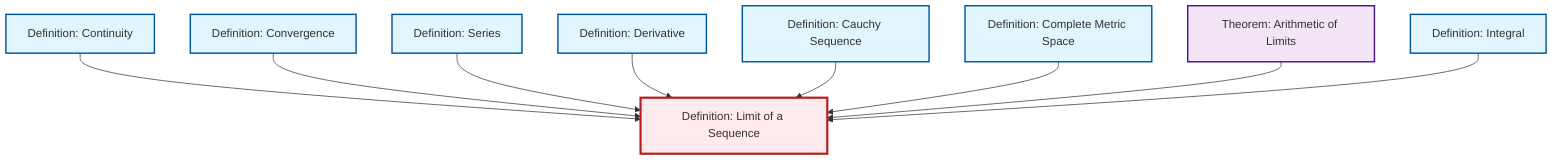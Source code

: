 graph TD
    classDef definition fill:#e1f5fe,stroke:#01579b,stroke-width:2px
    classDef theorem fill:#f3e5f5,stroke:#4a148c,stroke-width:2px
    classDef axiom fill:#fff3e0,stroke:#e65100,stroke-width:2px
    classDef example fill:#e8f5e9,stroke:#1b5e20,stroke-width:2px
    classDef current fill:#ffebee,stroke:#b71c1c,stroke-width:3px
    thm-limit-arithmetic["Theorem: Arithmetic of Limits"]:::theorem
    def-limit["Definition: Limit of a Sequence"]:::definition
    def-integral["Definition: Integral"]:::definition
    def-derivative["Definition: Derivative"]:::definition
    def-cauchy-sequence["Definition: Cauchy Sequence"]:::definition
    def-convergence["Definition: Convergence"]:::definition
    def-complete-metric-space["Definition: Complete Metric Space"]:::definition
    def-series["Definition: Series"]:::definition
    def-continuity["Definition: Continuity"]:::definition
    def-continuity --> def-limit
    def-convergence --> def-limit
    def-series --> def-limit
    def-derivative --> def-limit
    def-cauchy-sequence --> def-limit
    def-complete-metric-space --> def-limit
    thm-limit-arithmetic --> def-limit
    def-integral --> def-limit
    class def-limit current